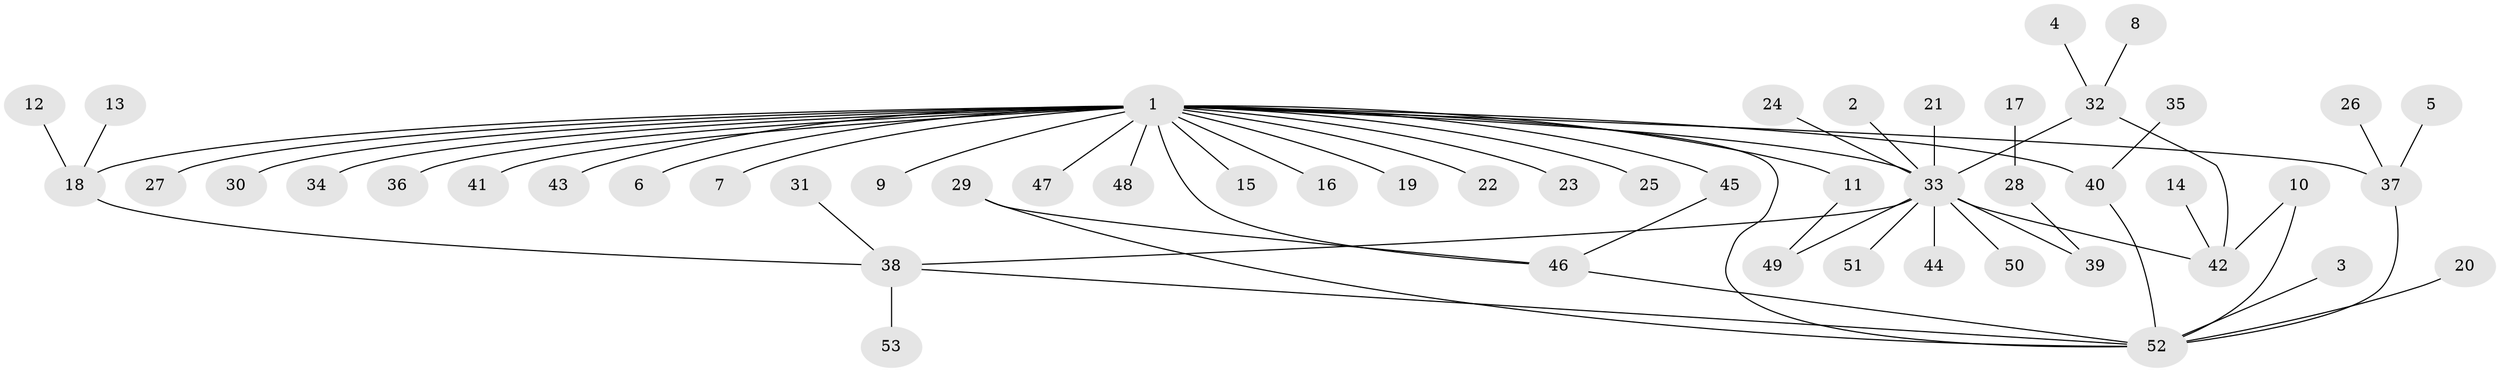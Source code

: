 // original degree distribution, {4: 0.0380952380952381, 27: 0.009523809523809525, 10: 0.009523809523809525, 1: 0.5523809523809524, 2: 0.26666666666666666, 16: 0.009523809523809525, 6: 0.02857142857142857, 5: 0.02857142857142857, 3: 0.05714285714285714}
// Generated by graph-tools (version 1.1) at 2025/26/03/09/25 03:26:05]
// undirected, 53 vertices, 62 edges
graph export_dot {
graph [start="1"]
  node [color=gray90,style=filled];
  1;
  2;
  3;
  4;
  5;
  6;
  7;
  8;
  9;
  10;
  11;
  12;
  13;
  14;
  15;
  16;
  17;
  18;
  19;
  20;
  21;
  22;
  23;
  24;
  25;
  26;
  27;
  28;
  29;
  30;
  31;
  32;
  33;
  34;
  35;
  36;
  37;
  38;
  39;
  40;
  41;
  42;
  43;
  44;
  45;
  46;
  47;
  48;
  49;
  50;
  51;
  52;
  53;
  1 -- 6 [weight=1.0];
  1 -- 7 [weight=1.0];
  1 -- 9 [weight=1.0];
  1 -- 11 [weight=1.0];
  1 -- 15 [weight=1.0];
  1 -- 16 [weight=1.0];
  1 -- 18 [weight=1.0];
  1 -- 19 [weight=1.0];
  1 -- 22 [weight=1.0];
  1 -- 23 [weight=1.0];
  1 -- 25 [weight=1.0];
  1 -- 27 [weight=1.0];
  1 -- 30 [weight=1.0];
  1 -- 33 [weight=1.0];
  1 -- 34 [weight=1.0];
  1 -- 36 [weight=1.0];
  1 -- 37 [weight=1.0];
  1 -- 40 [weight=1.0];
  1 -- 41 [weight=1.0];
  1 -- 43 [weight=1.0];
  1 -- 45 [weight=1.0];
  1 -- 46 [weight=1.0];
  1 -- 47 [weight=1.0];
  1 -- 48 [weight=2.0];
  1 -- 52 [weight=1.0];
  2 -- 33 [weight=1.0];
  3 -- 52 [weight=1.0];
  4 -- 32 [weight=1.0];
  5 -- 37 [weight=1.0];
  8 -- 32 [weight=1.0];
  10 -- 42 [weight=1.0];
  10 -- 52 [weight=1.0];
  11 -- 49 [weight=1.0];
  12 -- 18 [weight=1.0];
  13 -- 18 [weight=1.0];
  14 -- 42 [weight=1.0];
  17 -- 28 [weight=1.0];
  18 -- 38 [weight=1.0];
  20 -- 52 [weight=1.0];
  21 -- 33 [weight=1.0];
  24 -- 33 [weight=1.0];
  26 -- 37 [weight=1.0];
  28 -- 39 [weight=1.0];
  29 -- 46 [weight=1.0];
  29 -- 52 [weight=1.0];
  31 -- 38 [weight=1.0];
  32 -- 33 [weight=1.0];
  32 -- 42 [weight=1.0];
  33 -- 38 [weight=1.0];
  33 -- 39 [weight=1.0];
  33 -- 42 [weight=1.0];
  33 -- 44 [weight=1.0];
  33 -- 49 [weight=1.0];
  33 -- 50 [weight=1.0];
  33 -- 51 [weight=1.0];
  35 -- 40 [weight=1.0];
  37 -- 52 [weight=1.0];
  38 -- 52 [weight=1.0];
  38 -- 53 [weight=1.0];
  40 -- 52 [weight=1.0];
  45 -- 46 [weight=1.0];
  46 -- 52 [weight=1.0];
}
